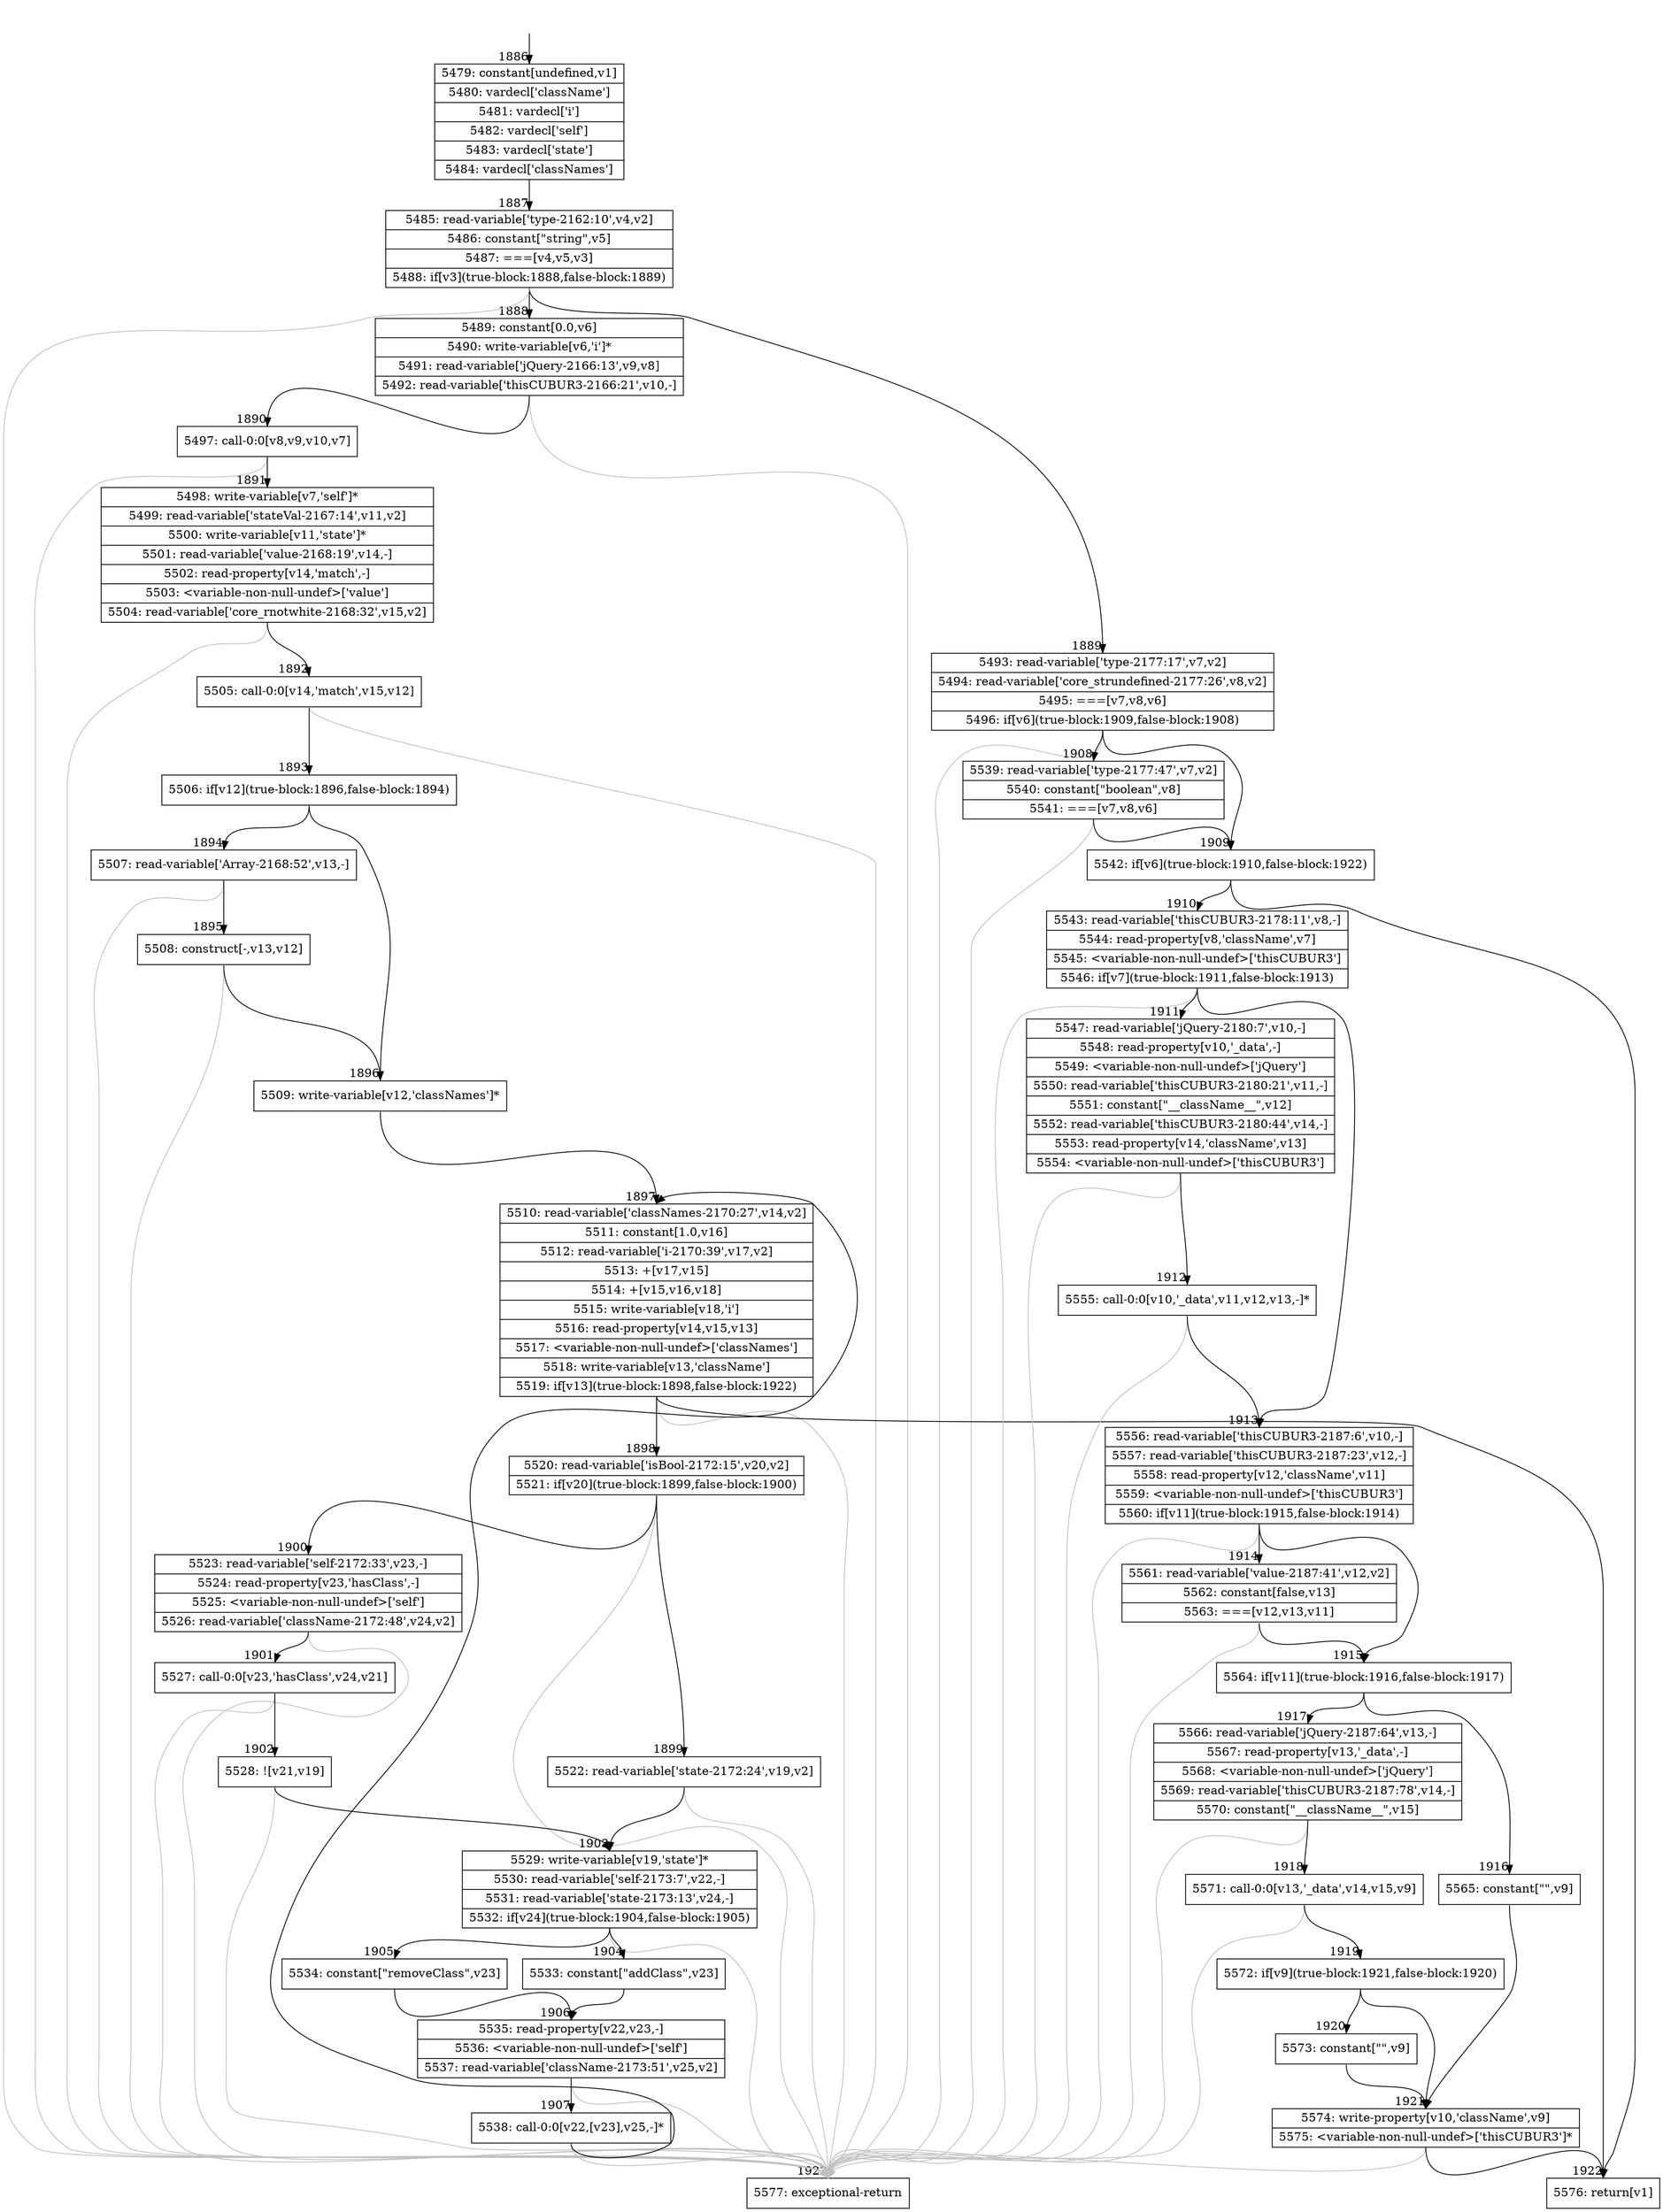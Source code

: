digraph {
rankdir="TD"
BB_entry135[shape=none,label=""];
BB_entry135 -> BB1886 [tailport=s, headport=n, headlabel="    1886"]
BB1886 [shape=record label="{5479: constant[undefined,v1]|5480: vardecl['className']|5481: vardecl['i']|5482: vardecl['self']|5483: vardecl['state']|5484: vardecl['classNames']}" ] 
BB1886 -> BB1887 [tailport=s, headport=n, headlabel="      1887"]
BB1887 [shape=record label="{5485: read-variable['type-2162:10',v4,v2]|5486: constant[\"string\",v5]|5487: ===[v4,v5,v3]|5488: if[v3](true-block:1888,false-block:1889)}" ] 
BB1887 -> BB1888 [tailport=s, headport=n, headlabel="      1888"]
BB1887 -> BB1889 [tailport=s, headport=n, headlabel="      1889"]
BB1887 -> BB1923 [tailport=s, headport=n, color=gray, headlabel="      1923"]
BB1888 [shape=record label="{5489: constant[0.0,v6]|5490: write-variable[v6,'i']*|5491: read-variable['jQuery-2166:13',v9,v8]|5492: read-variable['thisCUBUR3-2166:21',v10,-]}" ] 
BB1888 -> BB1890 [tailport=s, headport=n, headlabel="      1890"]
BB1888 -> BB1923 [tailport=s, headport=n, color=gray]
BB1889 [shape=record label="{5493: read-variable['type-2177:17',v7,v2]|5494: read-variable['core_strundefined-2177:26',v8,v2]|5495: ===[v7,v8,v6]|5496: if[v6](true-block:1909,false-block:1908)}" ] 
BB1889 -> BB1909 [tailport=s, headport=n, headlabel="      1909"]
BB1889 -> BB1908 [tailport=s, headport=n, headlabel="      1908"]
BB1889 -> BB1923 [tailport=s, headport=n, color=gray]
BB1890 [shape=record label="{5497: call-0:0[v8,v9,v10,v7]}" ] 
BB1890 -> BB1891 [tailport=s, headport=n, headlabel="      1891"]
BB1890 -> BB1923 [tailport=s, headport=n, color=gray]
BB1891 [shape=record label="{5498: write-variable[v7,'self']*|5499: read-variable['stateVal-2167:14',v11,v2]|5500: write-variable[v11,'state']*|5501: read-variable['value-2168:19',v14,-]|5502: read-property[v14,'match',-]|5503: \<variable-non-null-undef\>['value']|5504: read-variable['core_rnotwhite-2168:32',v15,v2]}" ] 
BB1891 -> BB1892 [tailport=s, headport=n, headlabel="      1892"]
BB1891 -> BB1923 [tailport=s, headport=n, color=gray]
BB1892 [shape=record label="{5505: call-0:0[v14,'match',v15,v12]}" ] 
BB1892 -> BB1893 [tailport=s, headport=n, headlabel="      1893"]
BB1892 -> BB1923 [tailport=s, headport=n, color=gray]
BB1893 [shape=record label="{5506: if[v12](true-block:1896,false-block:1894)}" ] 
BB1893 -> BB1896 [tailport=s, headport=n, headlabel="      1896"]
BB1893 -> BB1894 [tailport=s, headport=n, headlabel="      1894"]
BB1894 [shape=record label="{5507: read-variable['Array-2168:52',v13,-]}" ] 
BB1894 -> BB1895 [tailport=s, headport=n, headlabel="      1895"]
BB1894 -> BB1923 [tailport=s, headport=n, color=gray]
BB1895 [shape=record label="{5508: construct[-,v13,v12]}" ] 
BB1895 -> BB1896 [tailport=s, headport=n]
BB1895 -> BB1923 [tailport=s, headport=n, color=gray]
BB1896 [shape=record label="{5509: write-variable[v12,'classNames']*}" ] 
BB1896 -> BB1897 [tailport=s, headport=n, headlabel="      1897"]
BB1897 [shape=record label="{5510: read-variable['classNames-2170:27',v14,v2]|5511: constant[1.0,v16]|5512: read-variable['i-2170:39',v17,v2]|5513: +[v17,v15]|5514: +[v15,v16,v18]|5515: write-variable[v18,'i']|5516: read-property[v14,v15,v13]|5517: \<variable-non-null-undef\>['classNames']|5518: write-variable[v13,'className']|5519: if[v13](true-block:1898,false-block:1922)}" ] 
BB1897 -> BB1898 [tailport=s, headport=n, headlabel="      1898"]
BB1897 -> BB1922 [tailport=s, headport=n, headlabel="      1922"]
BB1897 -> BB1923 [tailport=s, headport=n, color=gray]
BB1898 [shape=record label="{5520: read-variable['isBool-2172:15',v20,v2]|5521: if[v20](true-block:1899,false-block:1900)}" ] 
BB1898 -> BB1899 [tailport=s, headport=n, headlabel="      1899"]
BB1898 -> BB1900 [tailport=s, headport=n, headlabel="      1900"]
BB1898 -> BB1923 [tailport=s, headport=n, color=gray]
BB1899 [shape=record label="{5522: read-variable['state-2172:24',v19,v2]}" ] 
BB1899 -> BB1903 [tailport=s, headport=n, headlabel="      1903"]
BB1899 -> BB1923 [tailport=s, headport=n, color=gray]
BB1900 [shape=record label="{5523: read-variable['self-2172:33',v23,-]|5524: read-property[v23,'hasClass',-]|5525: \<variable-non-null-undef\>['self']|5526: read-variable['className-2172:48',v24,v2]}" ] 
BB1900 -> BB1901 [tailport=s, headport=n, headlabel="      1901"]
BB1900 -> BB1923 [tailport=s, headport=n, color=gray]
BB1901 [shape=record label="{5527: call-0:0[v23,'hasClass',v24,v21]}" ] 
BB1901 -> BB1902 [tailport=s, headport=n, headlabel="      1902"]
BB1901 -> BB1923 [tailport=s, headport=n, color=gray]
BB1902 [shape=record label="{5528: ![v21,v19]}" ] 
BB1902 -> BB1903 [tailport=s, headport=n]
BB1902 -> BB1923 [tailport=s, headport=n, color=gray]
BB1903 [shape=record label="{5529: write-variable[v19,'state']*|5530: read-variable['self-2173:7',v22,-]|5531: read-variable['state-2173:13',v24,-]|5532: if[v24](true-block:1904,false-block:1905)}" ] 
BB1903 -> BB1904 [tailport=s, headport=n, headlabel="      1904"]
BB1903 -> BB1905 [tailport=s, headport=n, headlabel="      1905"]
BB1903 -> BB1923 [tailport=s, headport=n, color=gray]
BB1904 [shape=record label="{5533: constant[\"addClass\",v23]}" ] 
BB1904 -> BB1906 [tailport=s, headport=n, headlabel="      1906"]
BB1905 [shape=record label="{5534: constant[\"removeClass\",v23]}" ] 
BB1905 -> BB1906 [tailport=s, headport=n]
BB1906 [shape=record label="{5535: read-property[v22,v23,-]|5536: \<variable-non-null-undef\>['self']|5537: read-variable['className-2173:51',v25,v2]}" ] 
BB1906 -> BB1907 [tailport=s, headport=n, headlabel="      1907"]
BB1906 -> BB1923 [tailport=s, headport=n, color=gray]
BB1907 [shape=record label="{5538: call-0:0[v22,[v23],v25,-]*}" ] 
BB1907 -> BB1897 [tailport=s, headport=n]
BB1907 -> BB1923 [tailport=s, headport=n, color=gray]
BB1908 [shape=record label="{5539: read-variable['type-2177:47',v7,v2]|5540: constant[\"boolean\",v8]|5541: ===[v7,v8,v6]}" ] 
BB1908 -> BB1909 [tailport=s, headport=n]
BB1908 -> BB1923 [tailport=s, headport=n, color=gray]
BB1909 [shape=record label="{5542: if[v6](true-block:1910,false-block:1922)}" ] 
BB1909 -> BB1910 [tailport=s, headport=n, headlabel="      1910"]
BB1909 -> BB1922 [tailport=s, headport=n]
BB1910 [shape=record label="{5543: read-variable['thisCUBUR3-2178:11',v8,-]|5544: read-property[v8,'className',v7]|5545: \<variable-non-null-undef\>['thisCUBUR3']|5546: if[v7](true-block:1911,false-block:1913)}" ] 
BB1910 -> BB1911 [tailport=s, headport=n, headlabel="      1911"]
BB1910 -> BB1913 [tailport=s, headport=n, headlabel="      1913"]
BB1910 -> BB1923 [tailport=s, headport=n, color=gray]
BB1911 [shape=record label="{5547: read-variable['jQuery-2180:7',v10,-]|5548: read-property[v10,'_data',-]|5549: \<variable-non-null-undef\>['jQuery']|5550: read-variable['thisCUBUR3-2180:21',v11,-]|5551: constant[\"__className__\",v12]|5552: read-variable['thisCUBUR3-2180:44',v14,-]|5553: read-property[v14,'className',v13]|5554: \<variable-non-null-undef\>['thisCUBUR3']}" ] 
BB1911 -> BB1912 [tailport=s, headport=n, headlabel="      1912"]
BB1911 -> BB1923 [tailport=s, headport=n, color=gray]
BB1912 [shape=record label="{5555: call-0:0[v10,'_data',v11,v12,v13,-]*}" ] 
BB1912 -> BB1913 [tailport=s, headport=n]
BB1912 -> BB1923 [tailport=s, headport=n, color=gray]
BB1913 [shape=record label="{5556: read-variable['thisCUBUR3-2187:6',v10,-]|5557: read-variable['thisCUBUR3-2187:23',v12,-]|5558: read-property[v12,'className',v11]|5559: \<variable-non-null-undef\>['thisCUBUR3']|5560: if[v11](true-block:1915,false-block:1914)}" ] 
BB1913 -> BB1915 [tailport=s, headport=n, headlabel="      1915"]
BB1913 -> BB1914 [tailport=s, headport=n, headlabel="      1914"]
BB1913 -> BB1923 [tailport=s, headport=n, color=gray]
BB1914 [shape=record label="{5561: read-variable['value-2187:41',v12,v2]|5562: constant[false,v13]|5563: ===[v12,v13,v11]}" ] 
BB1914 -> BB1915 [tailport=s, headport=n]
BB1914 -> BB1923 [tailport=s, headport=n, color=gray]
BB1915 [shape=record label="{5564: if[v11](true-block:1916,false-block:1917)}" ] 
BB1915 -> BB1916 [tailport=s, headport=n, headlabel="      1916"]
BB1915 -> BB1917 [tailport=s, headport=n, headlabel="      1917"]
BB1916 [shape=record label="{5565: constant[\"\",v9]}" ] 
BB1916 -> BB1921 [tailport=s, headport=n, headlabel="      1921"]
BB1917 [shape=record label="{5566: read-variable['jQuery-2187:64',v13,-]|5567: read-property[v13,'_data',-]|5568: \<variable-non-null-undef\>['jQuery']|5569: read-variable['thisCUBUR3-2187:78',v14,-]|5570: constant[\"__className__\",v15]}" ] 
BB1917 -> BB1918 [tailport=s, headport=n, headlabel="      1918"]
BB1917 -> BB1923 [tailport=s, headport=n, color=gray]
BB1918 [shape=record label="{5571: call-0:0[v13,'_data',v14,v15,v9]}" ] 
BB1918 -> BB1919 [tailport=s, headport=n, headlabel="      1919"]
BB1918 -> BB1923 [tailport=s, headport=n, color=gray]
BB1919 [shape=record label="{5572: if[v9](true-block:1921,false-block:1920)}" ] 
BB1919 -> BB1921 [tailport=s, headport=n]
BB1919 -> BB1920 [tailport=s, headport=n, headlabel="      1920"]
BB1920 [shape=record label="{5573: constant[\"\",v9]}" ] 
BB1920 -> BB1921 [tailport=s, headport=n]
BB1921 [shape=record label="{5574: write-property[v10,'className',v9]|5575: \<variable-non-null-undef\>['thisCUBUR3']*}" ] 
BB1921 -> BB1922 [tailport=s, headport=n]
BB1921 -> BB1923 [tailport=s, headport=n, color=gray]
BB1922 [shape=record label="{5576: return[v1]}" ] 
BB1923 [shape=record label="{5577: exceptional-return}" ] 
}
